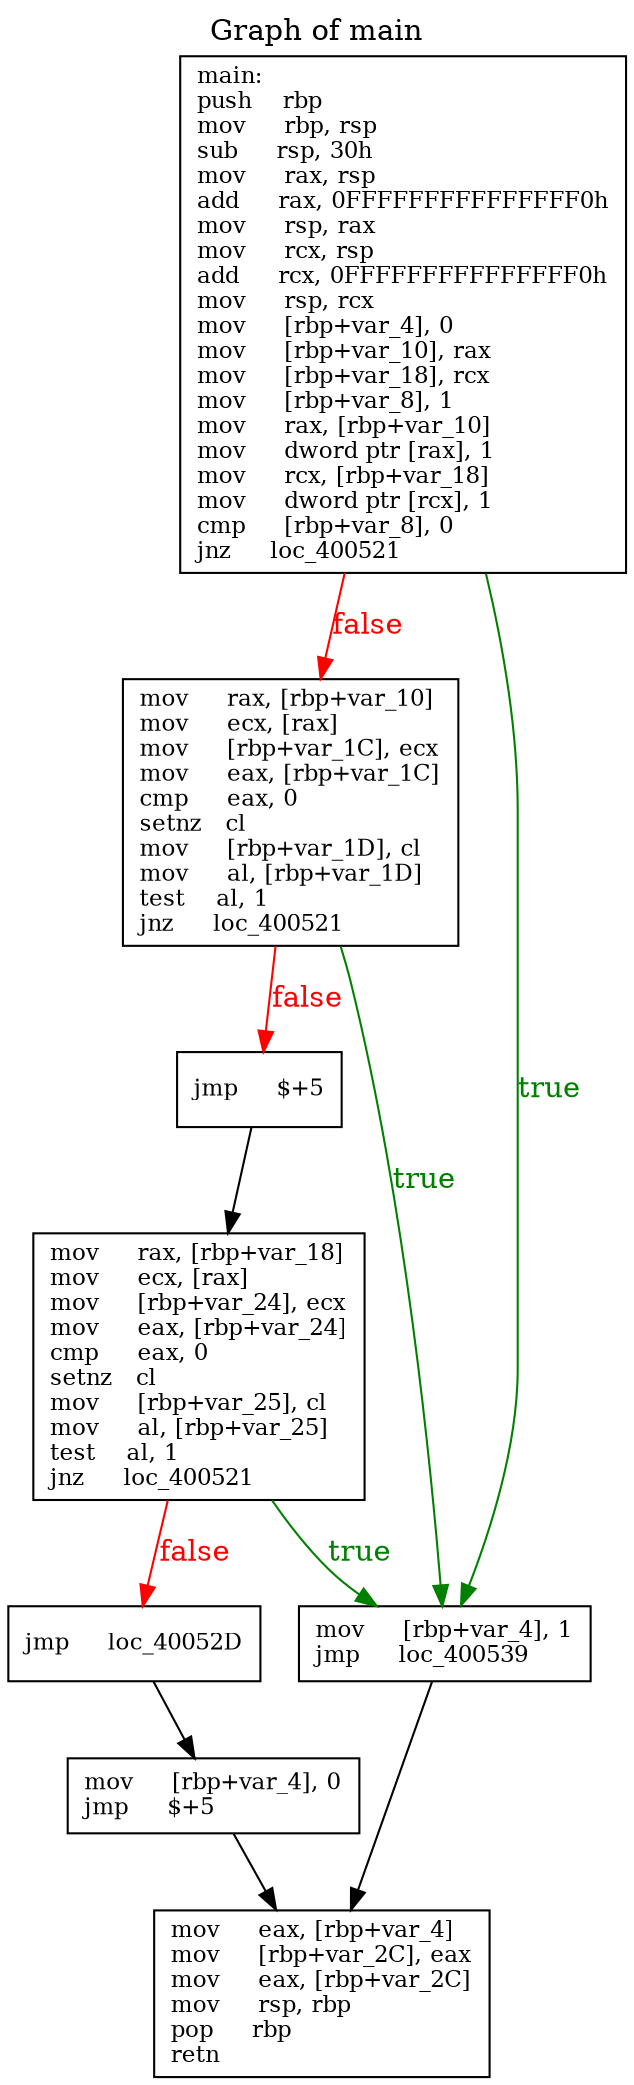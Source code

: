 digraph GRAPH_0 {

  // Generated by Graph::Easy 0.76 at Sat Mar  2 10:50:45 2019

  edge [ arrowhead=normal ];
  graph [
    label="Graph of main",
    labelloc=top ];
  node [
    fillcolor=white,
    fontsize=11,
    shape=box,
    style=filled ];

  0 [ label="main:\lpush    rbp\lmov     rbp, rsp\lsub     rsp, 30h\lmov     rax, rsp\ladd     rax, 0FFFFFFFFFFFFFFF0h\lmov     rsp, rax\lmov     rcx, rsp\ladd     rcx, 0FFFFFFFFFFFFFFF0h\lmov     rsp, rcx\lmov     [rbp+var_4], 0\lmov     [rbp+var_10], rax\lmov     [rbp+var_18], rcx\lmov     [rbp+var_8], 1\lmov     rax, [rbp+var_10]\lmov     dword ptr [rax], 1\lmov     rcx, [rbp+var_18]\lmov     dword ptr [rcx], 1\lcmp     [rbp+var_8], 0\ljnz     loc_400521\l", rank=0 ]
  1 [ label="mov     rax, [rbp+var_10]\lmov     ecx, [rax]\lmov     [rbp+var_1C], ecx\lmov     eax, [rbp+var_1C]\lcmp     eax, 0\lsetnz   cl\lmov     [rbp+var_1D], cl\lmov     al, [rbp+var_1D]\ltest    al, 1\ljnz     loc_400521\l" ]
  2 [ label="jmp     $+5\l" ]
  3 [ label="mov     rax, [rbp+var_18]\lmov     ecx, [rax]\lmov     [rbp+var_24], ecx\lmov     eax, [rbp+var_24]\lcmp     eax, 0\lsetnz   cl\lmov     [rbp+var_25], cl\lmov     al, [rbp+var_25]\ltest    al, 1\ljnz     loc_400521\l" ]
  4 [ label="jmp     loc_40052D\l" ]
  5 [ label="mov     [rbp+var_4], 1\ljmp     loc_400539\l" ]
  6 [ label="mov     [rbp+var_4], 0\ljmp     $+5\l" ]
  7 [ label="mov     eax, [rbp+var_4]\lmov     [rbp+var_2C], eax\lmov     eax, [rbp+var_2C]\lmov     rsp, rbp\lpop     rbp\lretn\l", rank=8 ]

  0 -> 5 [ color="#008000", fontcolor="#008000", label=true ]
  0 -> 1 [ color="#ff0000", fontcolor="#ff0000", label=false ]
  1 -> 5 [ color="#008000", fontcolor="#008000", label=true ]
  1 -> 2 [ color="#ff0000", fontcolor="#ff0000", label=false ]
  2 -> 3 [ color="#000000" ]
  3 -> 5 [ color="#008000", fontcolor="#008000", label=true ]
  3 -> 4 [ color="#ff0000", fontcolor="#ff0000", label=false ]
  4 -> 6 [ color="#000000" ]
  5 -> 7 [ color="#000000" ]
  6 -> 7 [ color="#000000" ]

}
